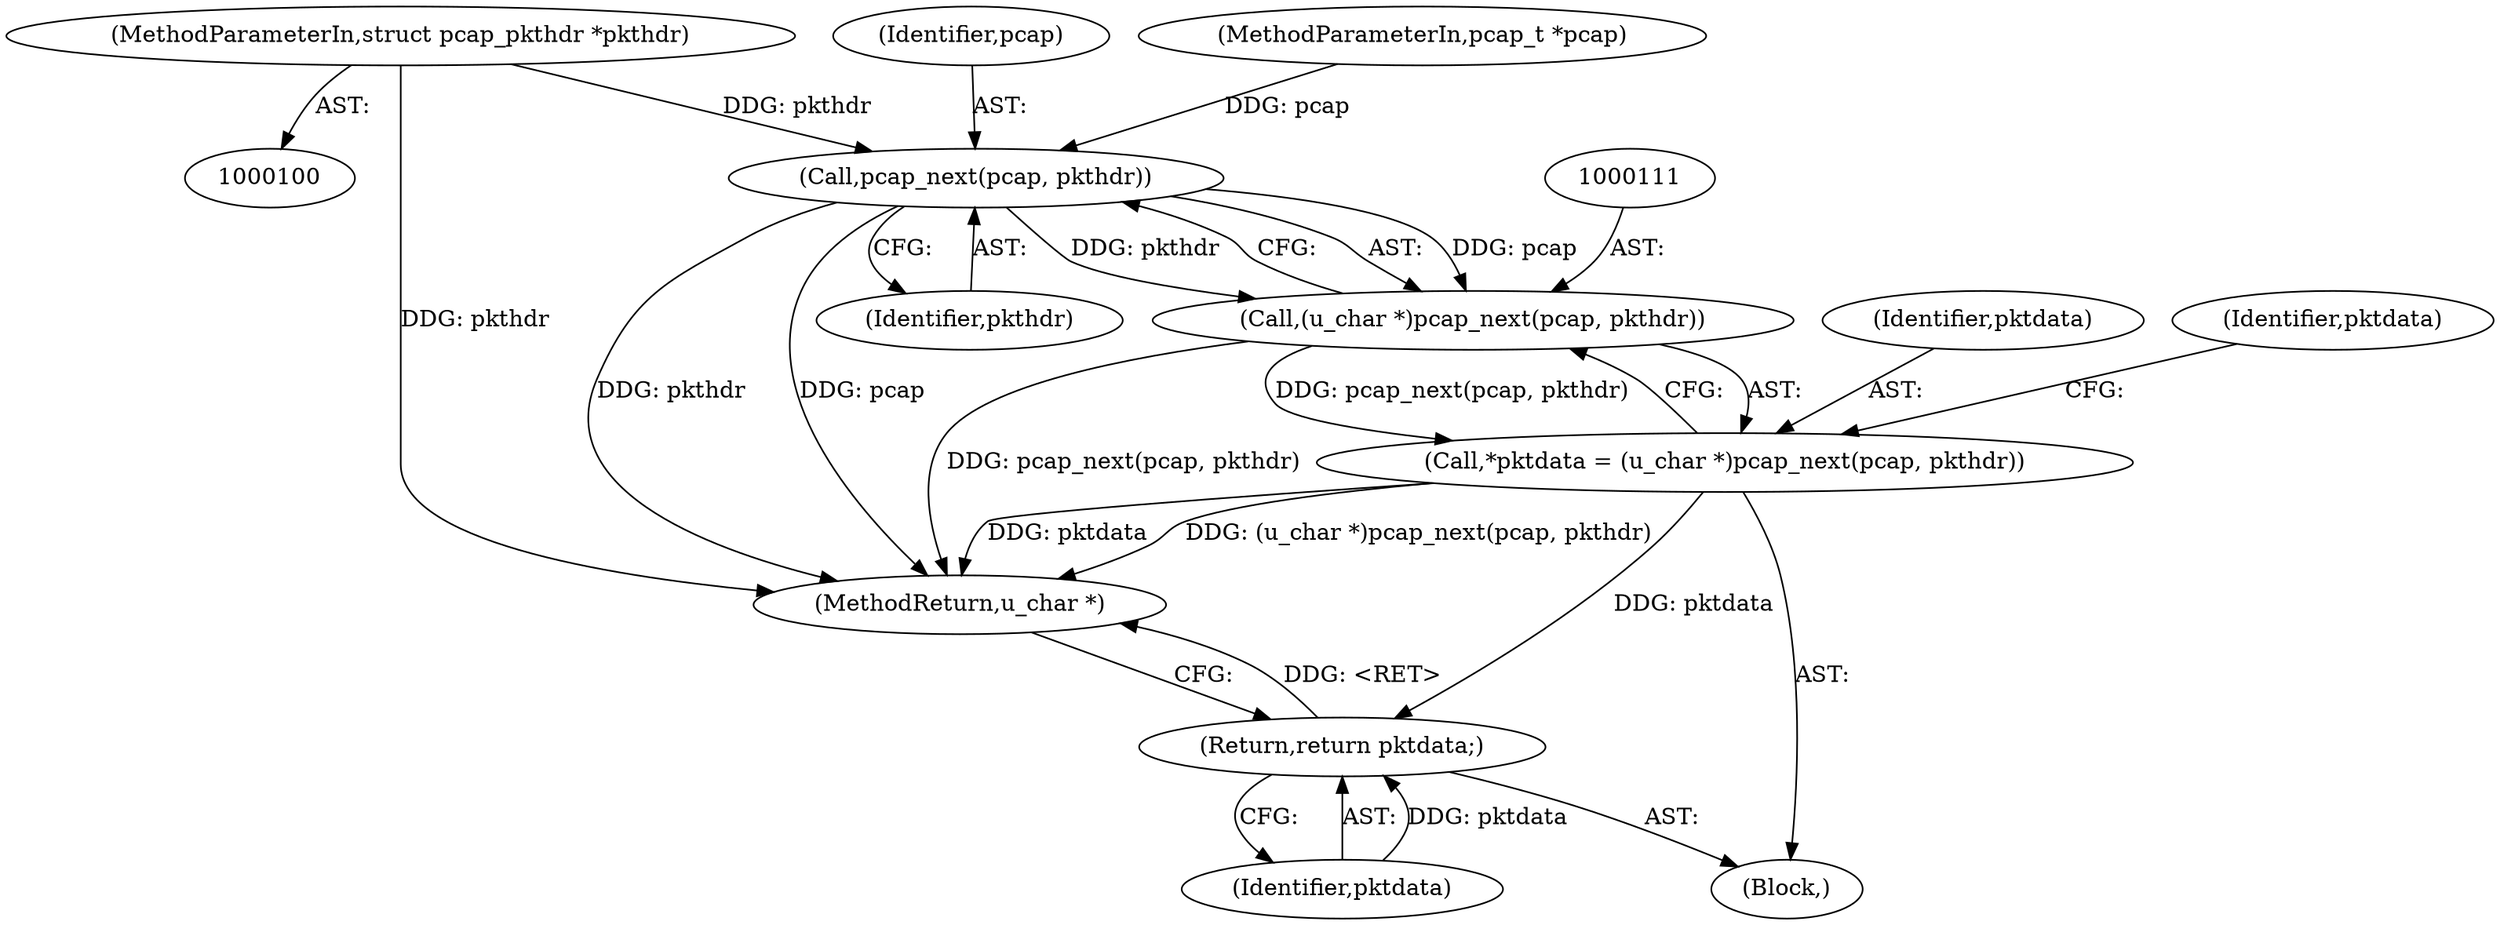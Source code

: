 digraph "0_tcpreplay_6b830a1640ca20528032c89a4fdd8291a4d2d8b2@pointer" {
"1000102" [label="(MethodParameterIn,struct pcap_pkthdr *pkthdr)"];
"1000112" [label="(Call,pcap_next(pcap, pkthdr))"];
"1000110" [label="(Call,(u_char *)pcap_next(pcap, pkthdr))"];
"1000108" [label="(Call,*pktdata = (u_char *)pcap_next(pcap, pkthdr))"];
"1000162" [label="(Return,return pktdata;)"];
"1000102" [label="(MethodParameterIn,struct pcap_pkthdr *pkthdr)"];
"1000109" [label="(Identifier,pktdata)"];
"1000106" [label="(Block,)"];
"1000164" [label="(MethodReturn,u_char *)"];
"1000162" [label="(Return,return pktdata;)"];
"1000110" [label="(Call,(u_char *)pcap_next(pcap, pkthdr))"];
"1000112" [label="(Call,pcap_next(pcap, pkthdr))"];
"1000113" [label="(Identifier,pcap)"];
"1000163" [label="(Identifier,pktdata)"];
"1000101" [label="(MethodParameterIn,pcap_t *pcap)"];
"1000116" [label="(Identifier,pktdata)"];
"1000114" [label="(Identifier,pkthdr)"];
"1000108" [label="(Call,*pktdata = (u_char *)pcap_next(pcap, pkthdr))"];
"1000102" -> "1000100"  [label="AST: "];
"1000102" -> "1000164"  [label="DDG: pkthdr"];
"1000102" -> "1000112"  [label="DDG: pkthdr"];
"1000112" -> "1000110"  [label="AST: "];
"1000112" -> "1000114"  [label="CFG: "];
"1000113" -> "1000112"  [label="AST: "];
"1000114" -> "1000112"  [label="AST: "];
"1000110" -> "1000112"  [label="CFG: "];
"1000112" -> "1000164"  [label="DDG: pkthdr"];
"1000112" -> "1000164"  [label="DDG: pcap"];
"1000112" -> "1000110"  [label="DDG: pcap"];
"1000112" -> "1000110"  [label="DDG: pkthdr"];
"1000101" -> "1000112"  [label="DDG: pcap"];
"1000110" -> "1000108"  [label="AST: "];
"1000111" -> "1000110"  [label="AST: "];
"1000108" -> "1000110"  [label="CFG: "];
"1000110" -> "1000164"  [label="DDG: pcap_next(pcap, pkthdr)"];
"1000110" -> "1000108"  [label="DDG: pcap_next(pcap, pkthdr)"];
"1000108" -> "1000106"  [label="AST: "];
"1000109" -> "1000108"  [label="AST: "];
"1000116" -> "1000108"  [label="CFG: "];
"1000108" -> "1000164"  [label="DDG: pktdata"];
"1000108" -> "1000164"  [label="DDG: (u_char *)pcap_next(pcap, pkthdr)"];
"1000108" -> "1000162"  [label="DDG: pktdata"];
"1000162" -> "1000106"  [label="AST: "];
"1000162" -> "1000163"  [label="CFG: "];
"1000163" -> "1000162"  [label="AST: "];
"1000164" -> "1000162"  [label="CFG: "];
"1000162" -> "1000164"  [label="DDG: <RET>"];
"1000163" -> "1000162"  [label="DDG: pktdata"];
}
